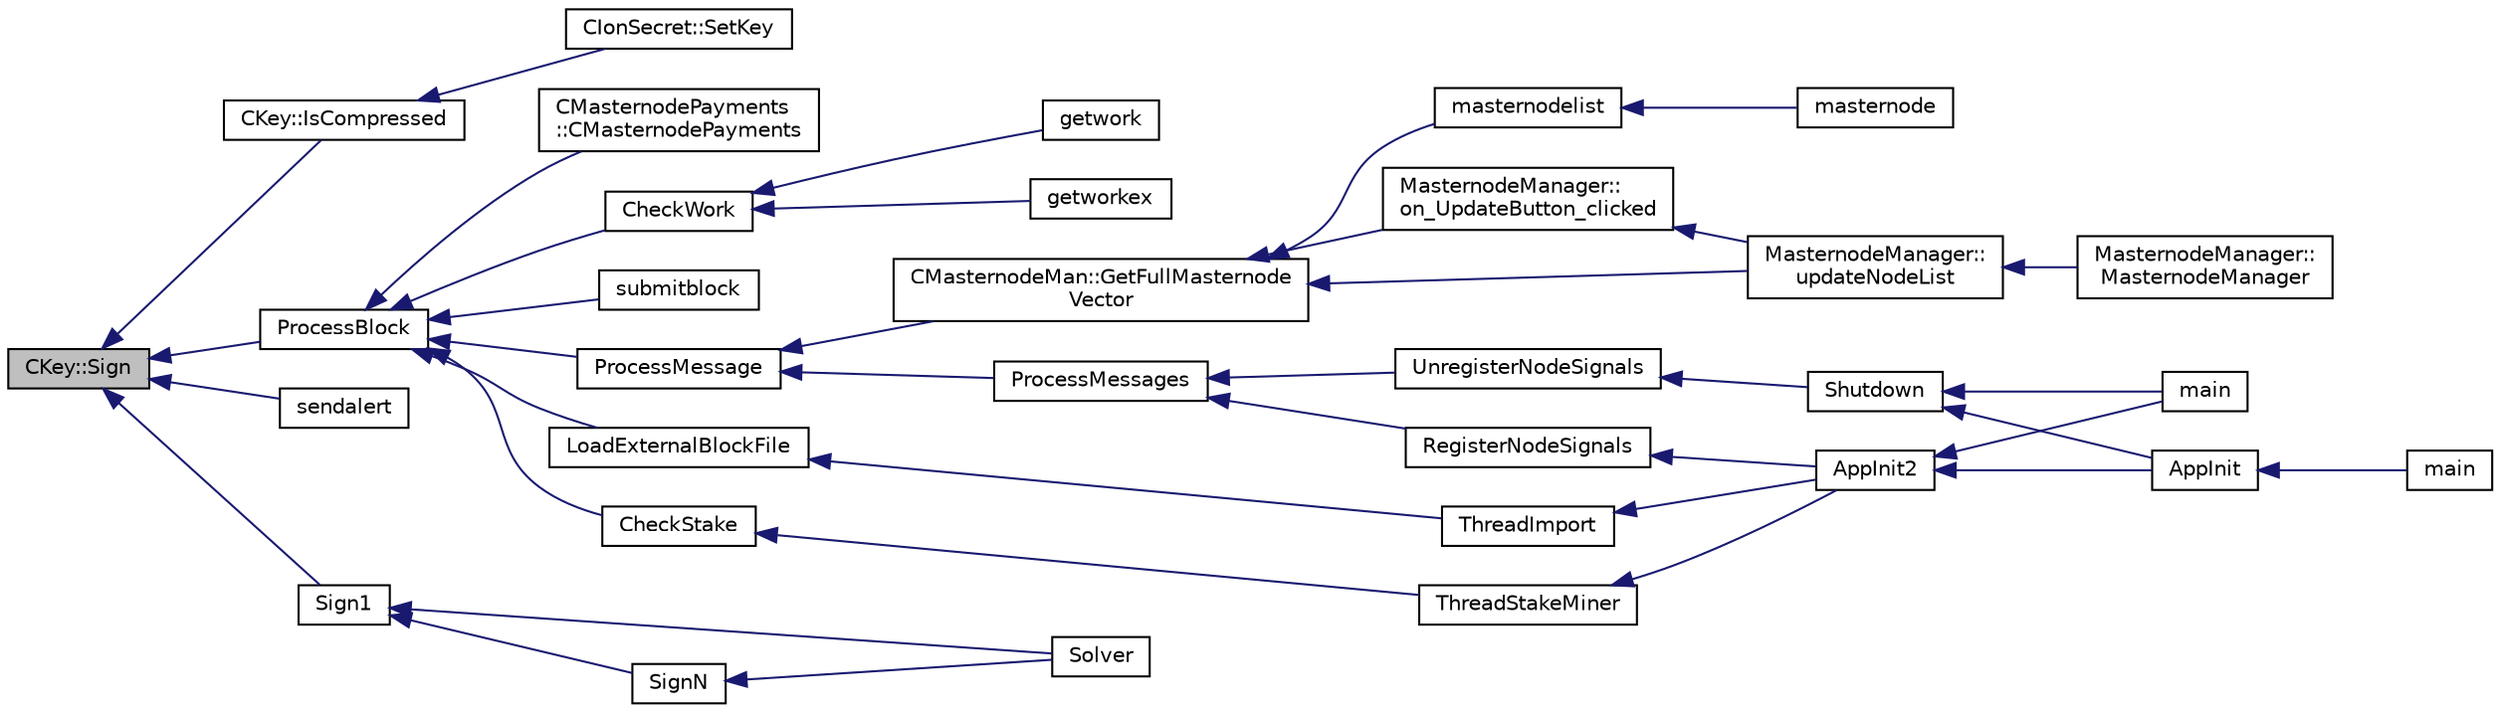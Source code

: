 digraph "CKey::Sign"
{
  edge [fontname="Helvetica",fontsize="10",labelfontname="Helvetica",labelfontsize="10"];
  node [fontname="Helvetica",fontsize="10",shape=record];
  rankdir="LR";
  Node643 [label="CKey::Sign",height=0.2,width=0.4,color="black", fillcolor="grey75", style="filled", fontcolor="black"];
  Node643 -> Node644 [dir="back",color="midnightblue",fontsize="10",style="solid",fontname="Helvetica"];
  Node644 [label="CKey::IsCompressed",height=0.2,width=0.4,color="black", fillcolor="white", style="filled",URL="$d2/d63/class_c_key.html#a96b017433a65335775cf3807d73f85ce"];
  Node644 -> Node645 [dir="back",color="midnightblue",fontsize="10",style="solid",fontname="Helvetica"];
  Node645 [label="CIonSecret::SetKey",height=0.2,width=0.4,color="black", fillcolor="white", style="filled",URL="$d3/d88/class_c_ion_secret.html#af28cc32f79cc793418e810e8ae12e25e"];
  Node643 -> Node646 [dir="back",color="midnightblue",fontsize="10",style="solid",fontname="Helvetica"];
  Node646 [label="ProcessBlock",height=0.2,width=0.4,color="black", fillcolor="white", style="filled",URL="$d4/dbf/main_8h.html#a7c8a7be3439bb5e1e40548a332a3cf29"];
  Node646 -> Node647 [dir="back",color="midnightblue",fontsize="10",style="solid",fontname="Helvetica"];
  Node647 [label="LoadExternalBlockFile",height=0.2,width=0.4,color="black", fillcolor="white", style="filled",URL="$df/d0a/main_8cpp.html#afbdbbb5a1b376748e5460cbcf644a9af"];
  Node647 -> Node648 [dir="back",color="midnightblue",fontsize="10",style="solid",fontname="Helvetica"];
  Node648 [label="ThreadImport",height=0.2,width=0.4,color="black", fillcolor="white", style="filled",URL="$d4/dbf/main_8h.html#a0189c34248cd89bbbe20d4d6045bd7c9"];
  Node648 -> Node649 [dir="back",color="midnightblue",fontsize="10",style="solid",fontname="Helvetica"];
  Node649 [label="AppInit2",height=0.2,width=0.4,color="black", fillcolor="white", style="filled",URL="$d8/dc0/init_8h.html#a1a4c1bfbf6ba1db77e988b89b9cadfd3",tooltip="Initialize ion. "];
  Node649 -> Node650 [dir="back",color="midnightblue",fontsize="10",style="solid",fontname="Helvetica"];
  Node650 [label="AppInit",height=0.2,width=0.4,color="black", fillcolor="white", style="filled",URL="$d4/d35/iond_8cpp.html#ac59316b767e6984e1285f0531275286b"];
  Node650 -> Node651 [dir="back",color="midnightblue",fontsize="10",style="solid",fontname="Helvetica"];
  Node651 [label="main",height=0.2,width=0.4,color="black", fillcolor="white", style="filled",URL="$d4/d35/iond_8cpp.html#a0ddf1224851353fc92bfbff6f499fa97"];
  Node649 -> Node652 [dir="back",color="midnightblue",fontsize="10",style="solid",fontname="Helvetica"];
  Node652 [label="main",height=0.2,width=0.4,color="black", fillcolor="white", style="filled",URL="$d5/d2d/ion_8cpp.html#a0ddf1224851353fc92bfbff6f499fa97"];
  Node646 -> Node653 [dir="back",color="midnightblue",fontsize="10",style="solid",fontname="Helvetica"];
  Node653 [label="ProcessMessage",height=0.2,width=0.4,color="black", fillcolor="white", style="filled",URL="$df/d0a/main_8cpp.html#a8ba92b1a4bce3c835e887a9073d17d8e"];
  Node653 -> Node654 [dir="back",color="midnightblue",fontsize="10",style="solid",fontname="Helvetica"];
  Node654 [label="ProcessMessages",height=0.2,width=0.4,color="black", fillcolor="white", style="filled",URL="$d4/dbf/main_8h.html#a196f9318f02448b85b28d612698934fd"];
  Node654 -> Node655 [dir="back",color="midnightblue",fontsize="10",style="solid",fontname="Helvetica"];
  Node655 [label="RegisterNodeSignals",height=0.2,width=0.4,color="black", fillcolor="white", style="filled",URL="$d4/dbf/main_8h.html#ab02615ff65f91d69f8d786ec900baa8a",tooltip="Register with a network node to receive its signals. "];
  Node655 -> Node649 [dir="back",color="midnightblue",fontsize="10",style="solid",fontname="Helvetica"];
  Node654 -> Node656 [dir="back",color="midnightblue",fontsize="10",style="solid",fontname="Helvetica"];
  Node656 [label="UnregisterNodeSignals",height=0.2,width=0.4,color="black", fillcolor="white", style="filled",URL="$d4/dbf/main_8h.html#a3ef0cc6e9d9d6435ee2a5569244d6ebd",tooltip="Unregister a network node. "];
  Node656 -> Node657 [dir="back",color="midnightblue",fontsize="10",style="solid",fontname="Helvetica"];
  Node657 [label="Shutdown",height=0.2,width=0.4,color="black", fillcolor="white", style="filled",URL="$d8/dc0/init_8h.html#ac5f038c2b480cf9ef5e19e3eba8dbaf9"];
  Node657 -> Node650 [dir="back",color="midnightblue",fontsize="10",style="solid",fontname="Helvetica"];
  Node657 -> Node652 [dir="back",color="midnightblue",fontsize="10",style="solid",fontname="Helvetica"];
  Node653 -> Node658 [dir="back",color="midnightblue",fontsize="10",style="solid",fontname="Helvetica"];
  Node658 [label="CMasternodeMan::GetFullMasternode\lVector",height=0.2,width=0.4,color="black", fillcolor="white", style="filled",URL="$dc/d6b/class_c_masternode_man.html#ab39e213a7601e1bef2eba1d5d63206f5"];
  Node658 -> Node659 [dir="back",color="midnightblue",fontsize="10",style="solid",fontname="Helvetica"];
  Node659 [label="MasternodeManager::\lupdateNodeList",height=0.2,width=0.4,color="black", fillcolor="white", style="filled",URL="$d9/d70/class_masternode_manager.html#a5485a8bd6ccf673027165cc1207dfae9"];
  Node659 -> Node660 [dir="back",color="midnightblue",fontsize="10",style="solid",fontname="Helvetica"];
  Node660 [label="MasternodeManager::\lMasternodeManager",height=0.2,width=0.4,color="black", fillcolor="white", style="filled",URL="$d9/d70/class_masternode_manager.html#ad18cb99065e056e6b791e2356de826bf"];
  Node658 -> Node661 [dir="back",color="midnightblue",fontsize="10",style="solid",fontname="Helvetica"];
  Node661 [label="MasternodeManager::\lon_UpdateButton_clicked",height=0.2,width=0.4,color="black", fillcolor="white", style="filled",URL="$d9/d70/class_masternode_manager.html#ae8d07b4d869e3eb09fe1be445eff0430"];
  Node661 -> Node659 [dir="back",color="midnightblue",fontsize="10",style="solid",fontname="Helvetica"];
  Node658 -> Node662 [dir="back",color="midnightblue",fontsize="10",style="solid",fontname="Helvetica"];
  Node662 [label="masternodelist",height=0.2,width=0.4,color="black", fillcolor="white", style="filled",URL="$d5/d6b/rpcstashedsend_8cpp.html#a3a7ed7e37f21eb2912afc6e776f7236c"];
  Node662 -> Node663 [dir="back",color="midnightblue",fontsize="10",style="solid",fontname="Helvetica"];
  Node663 [label="masternode",height=0.2,width=0.4,color="black", fillcolor="white", style="filled",URL="$d5/d6b/rpcstashedsend_8cpp.html#a30609e443aeb47c29ed0878d16b1b5e1"];
  Node646 -> Node664 [dir="back",color="midnightblue",fontsize="10",style="solid",fontname="Helvetica"];
  Node664 [label="CMasternodePayments\l::CMasternodePayments",height=0.2,width=0.4,color="black", fillcolor="white", style="filled",URL="$dc/d9a/class_c_masternode_payments.html#a4b9454f265a927528c881716e7649973"];
  Node646 -> Node665 [dir="back",color="midnightblue",fontsize="10",style="solid",fontname="Helvetica"];
  Node665 [label="CheckWork",height=0.2,width=0.4,color="black", fillcolor="white", style="filled",URL="$de/d13/miner_8h.html#aadd8a05aa6d8fae1c0f4daa5e971a12a",tooltip="Check mined proof-of-work block. "];
  Node665 -> Node666 [dir="back",color="midnightblue",fontsize="10",style="solid",fontname="Helvetica"];
  Node666 [label="getworkex",height=0.2,width=0.4,color="black", fillcolor="white", style="filled",URL="$d4/ddd/rpcmining_8cpp.html#aa40f86dc468a3f2ef4a3bba99e20a069"];
  Node665 -> Node667 [dir="back",color="midnightblue",fontsize="10",style="solid",fontname="Helvetica"];
  Node667 [label="getwork",height=0.2,width=0.4,color="black", fillcolor="white", style="filled",URL="$d4/ddd/rpcmining_8cpp.html#a356be62c93d38267a7da9e1cb644d547"];
  Node646 -> Node668 [dir="back",color="midnightblue",fontsize="10",style="solid",fontname="Helvetica"];
  Node668 [label="CheckStake",height=0.2,width=0.4,color="black", fillcolor="white", style="filled",URL="$de/d13/miner_8h.html#a68be4bcfa03b86095641eac5ca996fed",tooltip="Check mined proof-of-stake block. "];
  Node668 -> Node669 [dir="back",color="midnightblue",fontsize="10",style="solid",fontname="Helvetica"];
  Node669 [label="ThreadStakeMiner",height=0.2,width=0.4,color="black", fillcolor="white", style="filled",URL="$d6/de3/miner_8cpp.html#a31faece5ef0e403969b3d3debd79b352"];
  Node669 -> Node649 [dir="back",color="midnightblue",fontsize="10",style="solid",fontname="Helvetica"];
  Node646 -> Node670 [dir="back",color="midnightblue",fontsize="10",style="solid",fontname="Helvetica"];
  Node670 [label="submitblock",height=0.2,width=0.4,color="black", fillcolor="white", style="filled",URL="$d4/ddd/rpcmining_8cpp.html#a6fc1aa077add8cb1c74207056616134d"];
  Node643 -> Node671 [dir="back",color="midnightblue",fontsize="10",style="solid",fontname="Helvetica"];
  Node671 [label="sendalert",height=0.2,width=0.4,color="black", fillcolor="white", style="filled",URL="$df/dab/rpcnet_8cpp.html#a89a8e338923aea165bb7d8d572d76203"];
  Node643 -> Node672 [dir="back",color="midnightblue",fontsize="10",style="solid",fontname="Helvetica"];
  Node672 [label="Sign1",height=0.2,width=0.4,color="black", fillcolor="white", style="filled",URL="$dd/d0f/script_8cpp.html#a69a9e5f9a88e729142cf556292154f2f"];
  Node672 -> Node673 [dir="back",color="midnightblue",fontsize="10",style="solid",fontname="Helvetica"];
  Node673 [label="SignN",height=0.2,width=0.4,color="black", fillcolor="white", style="filled",URL="$dd/d0f/script_8cpp.html#a2230b054e152c344e60125bf7f994473"];
  Node673 -> Node674 [dir="back",color="midnightblue",fontsize="10",style="solid",fontname="Helvetica"];
  Node674 [label="Solver",height=0.2,width=0.4,color="black", fillcolor="white", style="filled",URL="$de/d7f/script_8h.html#a8e31b29d5a654a570c493f7aa9c3abd9"];
  Node672 -> Node674 [dir="back",color="midnightblue",fontsize="10",style="solid",fontname="Helvetica"];
}
